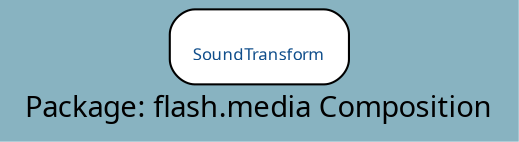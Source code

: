 digraph uml {
	graph [label="Package: flash.media Composition", ratio=compress, rankdir=RL, smoothing=avg_dist, overlap=false, fontname="DejaVu Sans Condenesed", fontsize=14, bgcolor="#88B3C1", fontcolor=black];
	node [label="\N", fontname="DejaVu Sans Condenesed", fontsize=8, shape=record, color=black, fontcolor=black];
	edge [fontname="DejaVu Sans Condenesed", fontsize=8, color=black, fontcolor=black];
	graph [lp="124,12",
		bb="0,0,248,61"];
	"flash.media.SoundTransform" [label="{\nSoundTransform}", fontcolor="#104E8B", style="rounded,filled", fillcolor=white, URL="../types/flash/media/SoundTransform.html", tooltip="\nSoundTransform", pos="124,43", rects="81,25,168,61", width="1.19", height="0.50"];
}

